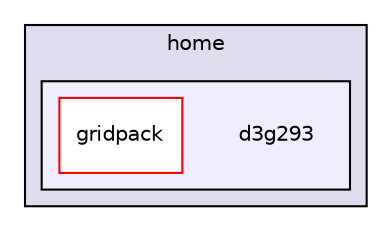 digraph "d3g293" {
  compound=true
  node [ fontsize="10", fontname="Helvetica"];
  edge [ labelfontsize="10", labelfontname="Helvetica"];
  subgraph clusterdir_f7edabd953e862a737560f09efbbe74c {
    graph [ bgcolor="#ddddee", pencolor="black", label="home" fontname="Helvetica", fontsize="10", URL="dir_f7edabd953e862a737560f09efbbe74c.html"]
  subgraph clusterdir_6b6f590b59b406f5eaeac3d9f37a9731 {
    graph [ bgcolor="#eeeeff", pencolor="black", label="" URL="dir_6b6f590b59b406f5eaeac3d9f37a9731.html"];
    dir_6b6f590b59b406f5eaeac3d9f37a9731 [shape=plaintext label="d3g293"];
    dir_8345c6b02cf7d6469f0f142d8aa7992a [shape=box label="gridpack" color="red" fillcolor="white" style="filled" URL="dir_8345c6b02cf7d6469f0f142d8aa7992a.html"];
  }
  }
}
